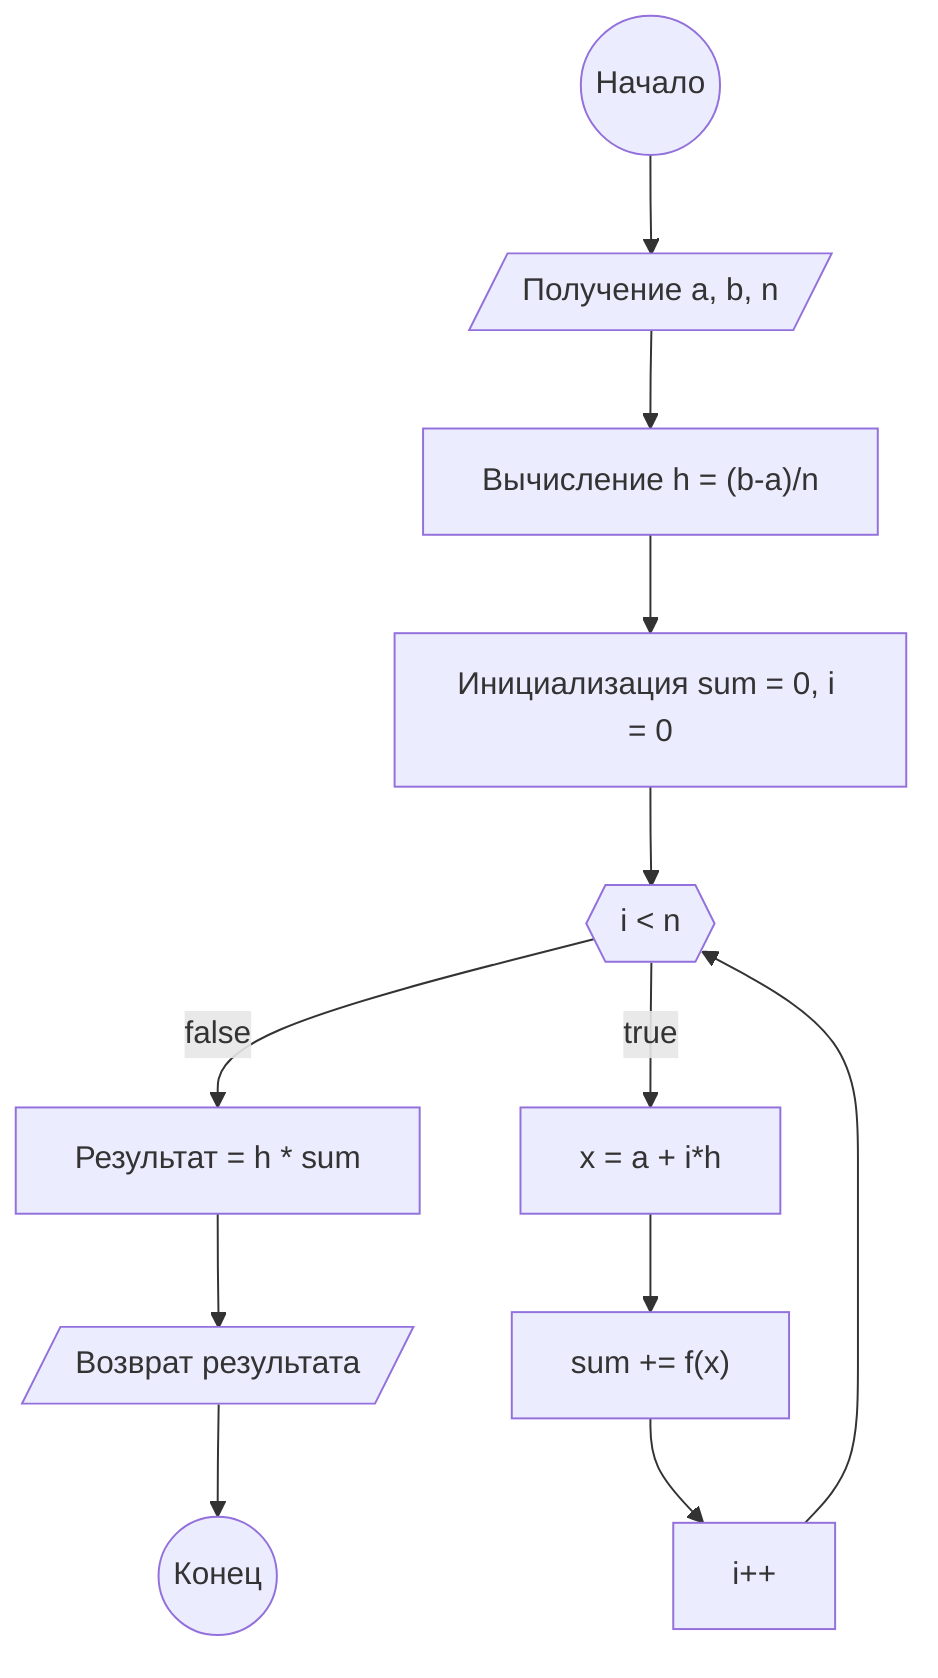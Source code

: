 flowchart TD
    A((Начало)) --> B[/"Получение a, b, n"/]
    B --> C["Вычисление h = (b-a)/n"]
    C --> D[Инициализация sum = 0, i = 0]
    D --> F{{i < n}}
    F -->|false| J[Результат = h * sum]
    F -->|true| G[x = a + i*h]
    G --> H["sum += f(x)"]
    H --> I[i++]
    I --> F
    J --> K[/Возврат результата/]
    K --> L((Конец))